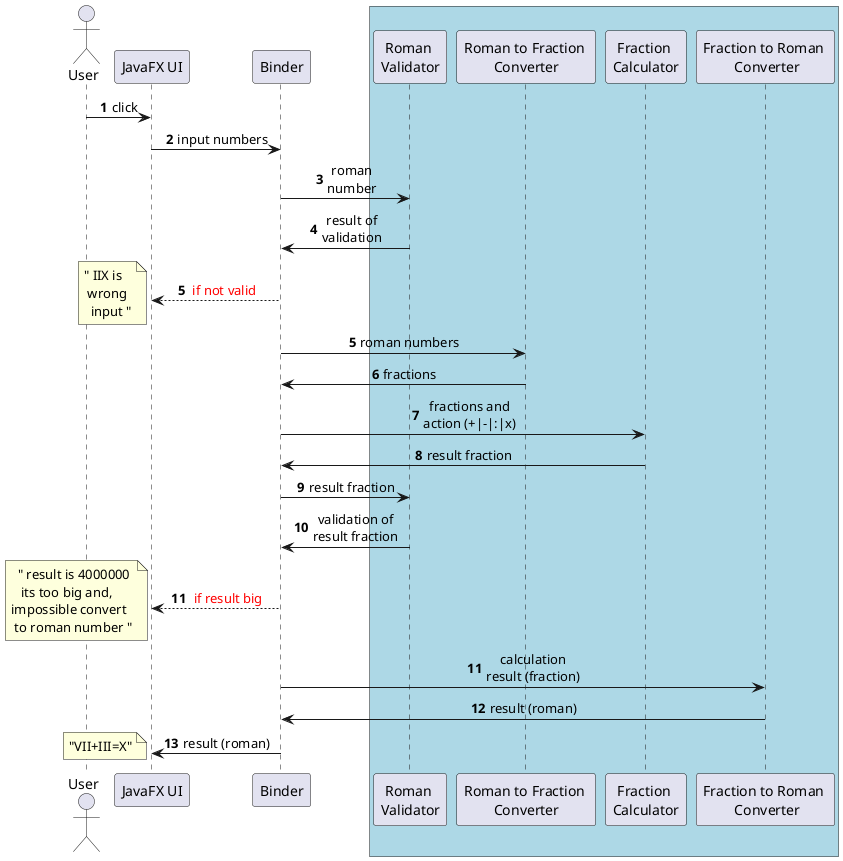 @startuml

autonumber
skinparam {
MaxMessageSize 100
}
skinparam sequence {
MessageAlign center
'ParticipantPadding 0
}

actor "User" as user order 10
participant "JavaFX UI" as ui order 20
participant "Binder" as bind order 30
box #LightBlue
participant "Roman \nValidator" as valid order 40
participant "Roman to Fraction \nConverter" as convToF order 50
participant "Fraction \nCalculator" as calc order 60
participant "Fraction to Roman \n Converter" as convToR order 70
end box

user -> ui : click
ui -> bind : input numbers
bind -> valid : roman \nnumber
valid -> bind : result of validation
bind --> ui : <font color = red> if not valid
note left
" IIX is
 wrong
  input "
end note
autonumber 5
bind -> convToF : roman numbers
convToF -> bind : fractions
bind -> calc : fractions and action (+|-|:|x)
calc -> bind : result fraction
bind -> valid : result fraction
valid -> bind : validation of result fraction
bind --> ui : <font color = red> if result big
note left
  " result is 4000000
   its too big and,
impossible convert
 to roman number "
end note
autonumber 11
bind -> convToR : calculation result (fraction)
convToR -> bind : result (roman)
bind -> ui : result (roman)
note left
  "VII+III=X"
end note

@enduml